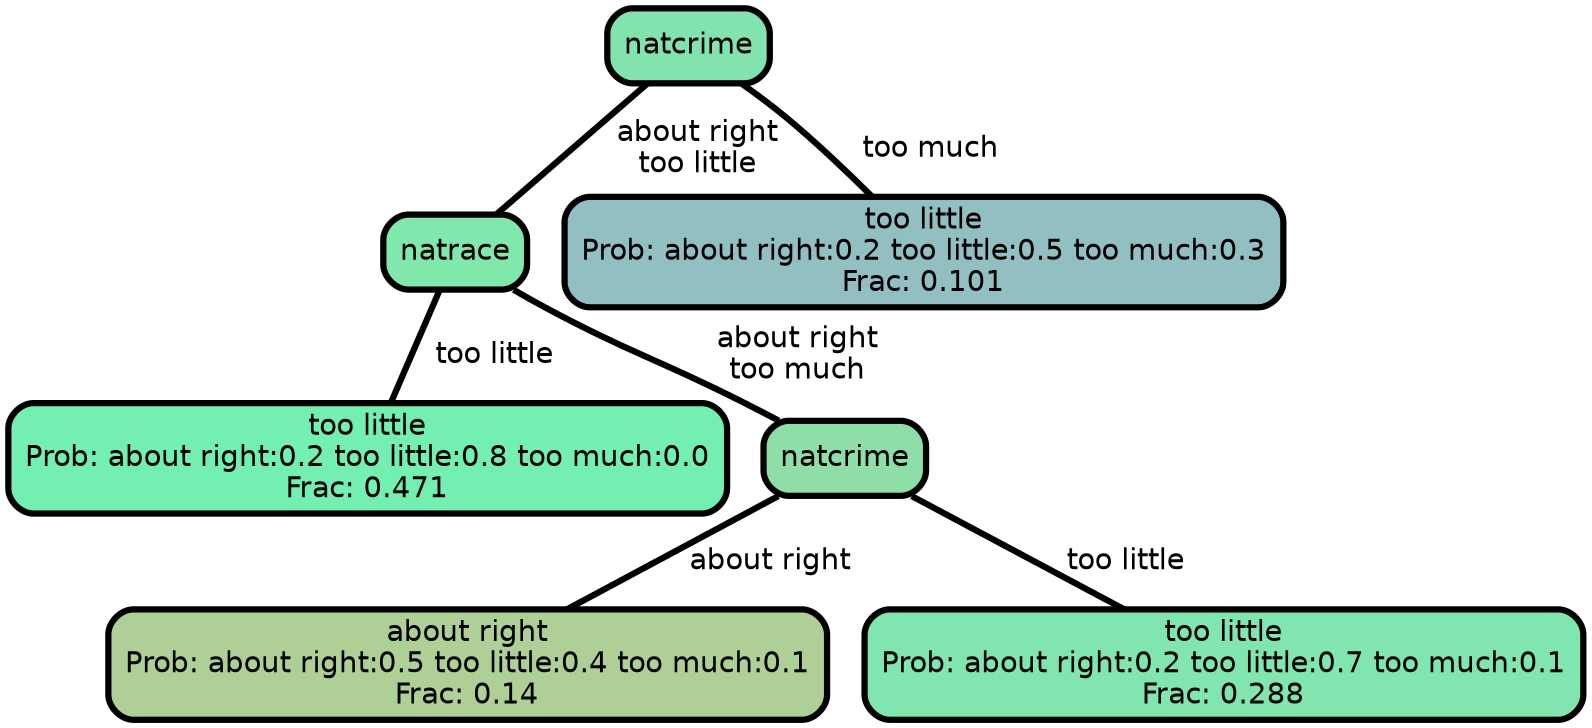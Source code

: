 graph Tree {
node [shape=box, style="filled, rounded",color="black",penwidth="3",fontcolor="black",                 fontname=helvetica] ;
graph [ranksep="0 equally", splines=straight,                 bgcolor=transparent, dpi=200] ;
edge [fontname=helvetica, color=black] ;
0 [label="too little
Prob: about right:0.2 too little:0.8 too much:0.0
Frac: 0.471", fillcolor="#73efb2"] ;
1 [label="natrace", fillcolor="#80e7ad"] ;
2 [label="about right
Prob: about right:0.5 too little:0.4 too much:0.1
Frac: 0.14", fillcolor="#aecf96"] ;
3 [label="natcrime", fillcolor="#8fdea7"] ;
4 [label="too little
Prob: about right:0.2 too little:0.7 too much:0.1
Frac: 0.288", fillcolor="#80e5ae"] ;
5 [label="natcrime", fillcolor="#82e3af"] ;
6 [label="too little
Prob: about right:0.2 too little:0.5 too much:0.3
Frac: 0.101", fillcolor="#92c0c2"] ;
1 -- 0 [label=" too little",penwidth=3] ;
1 -- 3 [label=" about right\n too much",penwidth=3] ;
3 -- 2 [label=" about right",penwidth=3] ;
3 -- 4 [label=" too little",penwidth=3] ;
5 -- 1 [label=" about right\n too little",penwidth=3] ;
5 -- 6 [label=" too much",penwidth=3] ;
{rank = same;}}